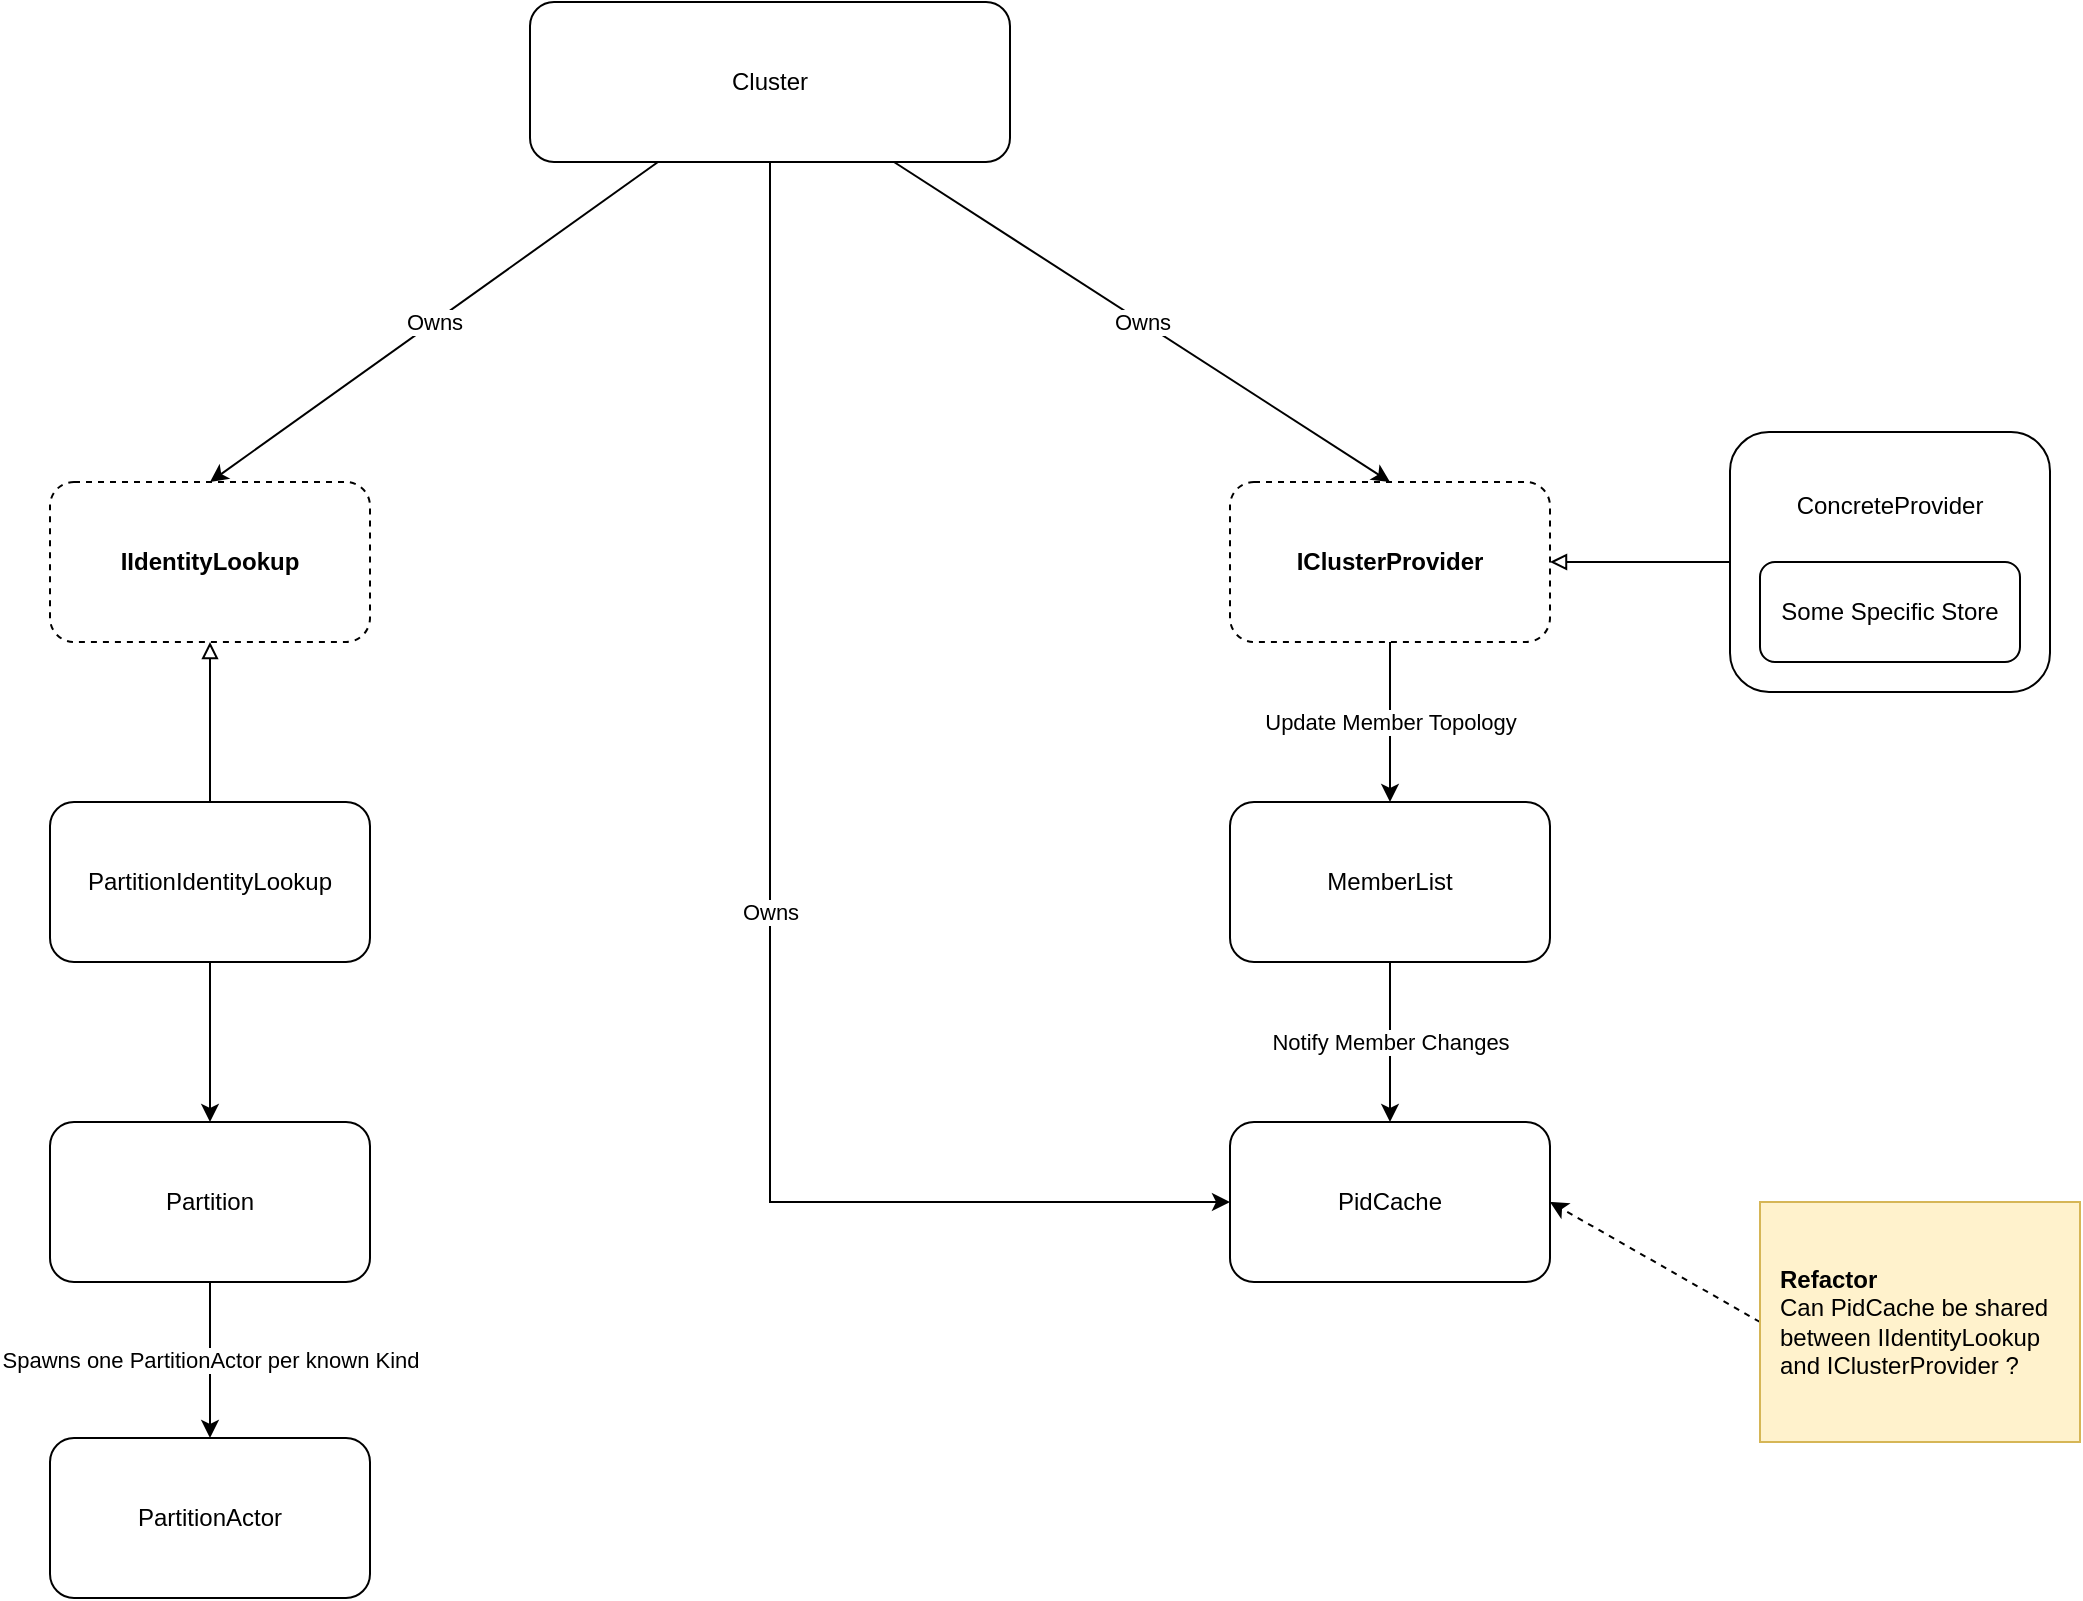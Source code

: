 <mxfile version="12.5.3" type="device" pages="2"><diagram id="WFvMp7btIZ0b-NT_tO5h" name="Sida-1"><mxGraphModel dx="1701" dy="1286" grid="1" gridSize="10" guides="1" tooltips="1" connect="1" arrows="1" fold="1" page="0" pageScale="1" pageWidth="827" pageHeight="1169" math="0" shadow="0"><root><mxCell id="0"/><mxCell id="1" parent="0"/><mxCell id="2RyqPI14Vohf5Yq6YW9K-1" value="Update Member Topology" style="edgeStyle=orthogonalEdgeStyle;rounded=0;orthogonalLoop=1;jettySize=auto;html=1;exitX=0.5;exitY=1;exitDx=0;exitDy=0;entryX=0.5;entryY=0;entryDx=0;entryDy=0;" edge="1" parent="1" source="34hTSz4FNjIjWeJ4wpEn-1" target="34hTSz4FNjIjWeJ4wpEn-2"><mxGeometry relative="1" as="geometry"/></mxCell><mxCell id="34hTSz4FNjIjWeJ4wpEn-1" value="IClusterProvider" style="rounded=1;whiteSpace=wrap;html=1;dashed=1;fontStyle=1" vertex="1" parent="1"><mxGeometry x="360" y="160" width="160" height="80" as="geometry"/></mxCell><mxCell id="2RyqPI14Vohf5Yq6YW9K-8" value="Notify Member Changes" style="edgeStyle=orthogonalEdgeStyle;rounded=0;orthogonalLoop=1;jettySize=auto;html=1;exitX=0.5;exitY=1;exitDx=0;exitDy=0;entryX=0.5;entryY=0;entryDx=0;entryDy=0;endArrow=classic;endFill=1;" edge="1" parent="1" source="34hTSz4FNjIjWeJ4wpEn-2" target="2RyqPI14Vohf5Yq6YW9K-7"><mxGeometry relative="1" as="geometry"/></mxCell><mxCell id="34hTSz4FNjIjWeJ4wpEn-2" value="MemberList" style="rounded=1;whiteSpace=wrap;html=1;" vertex="1" parent="1"><mxGeometry x="360" y="320" width="160" height="80" as="geometry"/></mxCell><mxCell id="2RyqPI14Vohf5Yq6YW9K-4" style="edgeStyle=orthogonalEdgeStyle;rounded=0;orthogonalLoop=1;jettySize=auto;html=1;exitX=0;exitY=0.5;exitDx=0;exitDy=0;entryX=1;entryY=0.5;entryDx=0;entryDy=0;endArrow=block;endFill=0;" edge="1" parent="1" source="2RyqPI14Vohf5Yq6YW9K-2" target="34hTSz4FNjIjWeJ4wpEn-1"><mxGeometry relative="1" as="geometry"/></mxCell><mxCell id="2RyqPI14Vohf5Yq6YW9K-2" value="ConcreteProvider&lt;br&gt;&lt;br&gt;&lt;br&gt;&lt;br&gt;&lt;br&gt;" style="rounded=1;whiteSpace=wrap;html=1;" vertex="1" parent="1"><mxGeometry x="610" y="135" width="160" height="130" as="geometry"/></mxCell><mxCell id="2RyqPI14Vohf5Yq6YW9K-5" value="Some Specific Store" style="rounded=1;whiteSpace=wrap;html=1;" vertex="1" parent="1"><mxGeometry x="625" y="200" width="130" height="50" as="geometry"/></mxCell><mxCell id="2RyqPI14Vohf5Yq6YW9K-7" value="PidCache" style="rounded=1;whiteSpace=wrap;html=1;" vertex="1" parent="1"><mxGeometry x="360" y="480" width="160" height="80" as="geometry"/></mxCell><mxCell id="2RyqPI14Vohf5Yq6YW9K-11" value="Spawns one PartitionActor per known Kind" style="edgeStyle=orthogonalEdgeStyle;rounded=0;orthogonalLoop=1;jettySize=auto;html=1;exitX=0.5;exitY=1;exitDx=0;exitDy=0;entryX=0.5;entryY=0;entryDx=0;entryDy=0;endArrow=classic;endFill=1;" edge="1" parent="1" source="2RyqPI14Vohf5Yq6YW9K-9" target="2RyqPI14Vohf5Yq6YW9K-10"><mxGeometry relative="1" as="geometry"/></mxCell><mxCell id="2RyqPI14Vohf5Yq6YW9K-9" value="Partition" style="rounded=1;whiteSpace=wrap;html=1;" vertex="1" parent="1"><mxGeometry x="-230" y="480" width="160" height="80" as="geometry"/></mxCell><mxCell id="2RyqPI14Vohf5Yq6YW9K-10" value="PartitionActor" style="rounded=1;whiteSpace=wrap;html=1;" vertex="1" parent="1"><mxGeometry x="-230" y="638" width="160" height="80" as="geometry"/></mxCell><mxCell id="2RyqPI14Vohf5Yq6YW9K-13" value="Owns" style="rounded=0;orthogonalLoop=1;jettySize=auto;html=1;entryX=0.5;entryY=0;entryDx=0;entryDy=0;endArrow=classic;endFill=1;" edge="1" parent="1" source="2RyqPI14Vohf5Yq6YW9K-12" target="34hTSz4FNjIjWeJ4wpEn-1"><mxGeometry relative="1" as="geometry"/></mxCell><mxCell id="2RyqPI14Vohf5Yq6YW9K-16" value="Owns" style="edgeStyle=none;rounded=0;orthogonalLoop=1;jettySize=auto;html=1;entryX=0.5;entryY=0;entryDx=0;entryDy=0;endArrow=classic;endFill=1;" edge="1" parent="1" source="2RyqPI14Vohf5Yq6YW9K-12" target="2RyqPI14Vohf5Yq6YW9K-15"><mxGeometry relative="1" as="geometry"/></mxCell><mxCell id="2RyqPI14Vohf5Yq6YW9K-24" value="Owns" style="edgeStyle=none;rounded=0;orthogonalLoop=1;jettySize=auto;html=1;entryX=0;entryY=0.5;entryDx=0;entryDy=0;endArrow=classic;endFill=1;" edge="1" parent="1" source="2RyqPI14Vohf5Yq6YW9K-12" target="2RyqPI14Vohf5Yq6YW9K-7"><mxGeometry relative="1" as="geometry"><Array as="points"><mxPoint x="130" y="520"/></Array></mxGeometry></mxCell><mxCell id="2RyqPI14Vohf5Yq6YW9K-12" value="Cluster" style="rounded=1;whiteSpace=wrap;html=1;" vertex="1" parent="1"><mxGeometry x="10" y="-80" width="240" height="80" as="geometry"/></mxCell><mxCell id="2RyqPI14Vohf5Yq6YW9K-15" value="IIdentityLookup" style="rounded=1;whiteSpace=wrap;html=1;dashed=1;fontStyle=1" vertex="1" parent="1"><mxGeometry x="-230" y="160" width="160" height="80" as="geometry"/></mxCell><mxCell id="2RyqPI14Vohf5Yq6YW9K-19" style="edgeStyle=none;rounded=0;orthogonalLoop=1;jettySize=auto;html=1;exitX=0.5;exitY=1;exitDx=0;exitDy=0;entryX=0.5;entryY=0;entryDx=0;entryDy=0;endArrow=classic;endFill=1;" edge="1" parent="1" source="2RyqPI14Vohf5Yq6YW9K-18" target="2RyqPI14Vohf5Yq6YW9K-9"><mxGeometry relative="1" as="geometry"/></mxCell><mxCell id="2RyqPI14Vohf5Yq6YW9K-20" style="edgeStyle=none;rounded=0;orthogonalLoop=1;jettySize=auto;html=1;exitX=0.5;exitY=0;exitDx=0;exitDy=0;entryX=0.5;entryY=1;entryDx=0;entryDy=0;endArrow=block;endFill=0;" edge="1" parent="1" source="2RyqPI14Vohf5Yq6YW9K-18" target="2RyqPI14Vohf5Yq6YW9K-15"><mxGeometry relative="1" as="geometry"/></mxCell><mxCell id="2RyqPI14Vohf5Yq6YW9K-18" value="PartitionIdentityLookup" style="rounded=1;whiteSpace=wrap;html=1;" vertex="1" parent="1"><mxGeometry x="-230" y="320" width="160" height="80" as="geometry"/></mxCell><mxCell id="2RyqPI14Vohf5Yq6YW9K-26" style="edgeStyle=none;rounded=0;orthogonalLoop=1;jettySize=auto;html=1;exitX=0;exitY=0.5;exitDx=0;exitDy=0;entryX=1;entryY=0.5;entryDx=0;entryDy=0;dashed=1;endArrow=classic;endFill=1;" edge="1" parent="1" source="2RyqPI14Vohf5Yq6YW9K-25" target="2RyqPI14Vohf5Yq6YW9K-7"><mxGeometry relative="1" as="geometry"/></mxCell><mxCell id="2RyqPI14Vohf5Yq6YW9K-25" value="&lt;b&gt;Refactor&lt;/b&gt;&lt;br&gt;Can PidCache be shared between IIdentityLookup and IClusterProvider ?" style="rounded=0;whiteSpace=wrap;html=1;fillColor=#fff2cc;strokeColor=#d6b656;align=left;spacing=10;" vertex="1" parent="1"><mxGeometry x="625" y="520" width="160" height="120" as="geometry"/></mxCell></root></mxGraphModel></diagram><diagram id="JHREhL_XiQ6nAfY-3SJM" name="Sida-2"><mxGraphModel dx="1106" dy="753" grid="1" gridSize="10" guides="1" tooltips="1" connect="1" arrows="1" fold="1" page="1" pageScale="1" pageWidth="827" pageHeight="1169" math="0" shadow="0"><root><mxCell id="YdWo_CgDMyIYn7CC9BJ6-0"/><mxCell id="YdWo_CgDMyIYn7CC9BJ6-1" parent="YdWo_CgDMyIYn7CC9BJ6-0"/></root></mxGraphModel></diagram></mxfile>